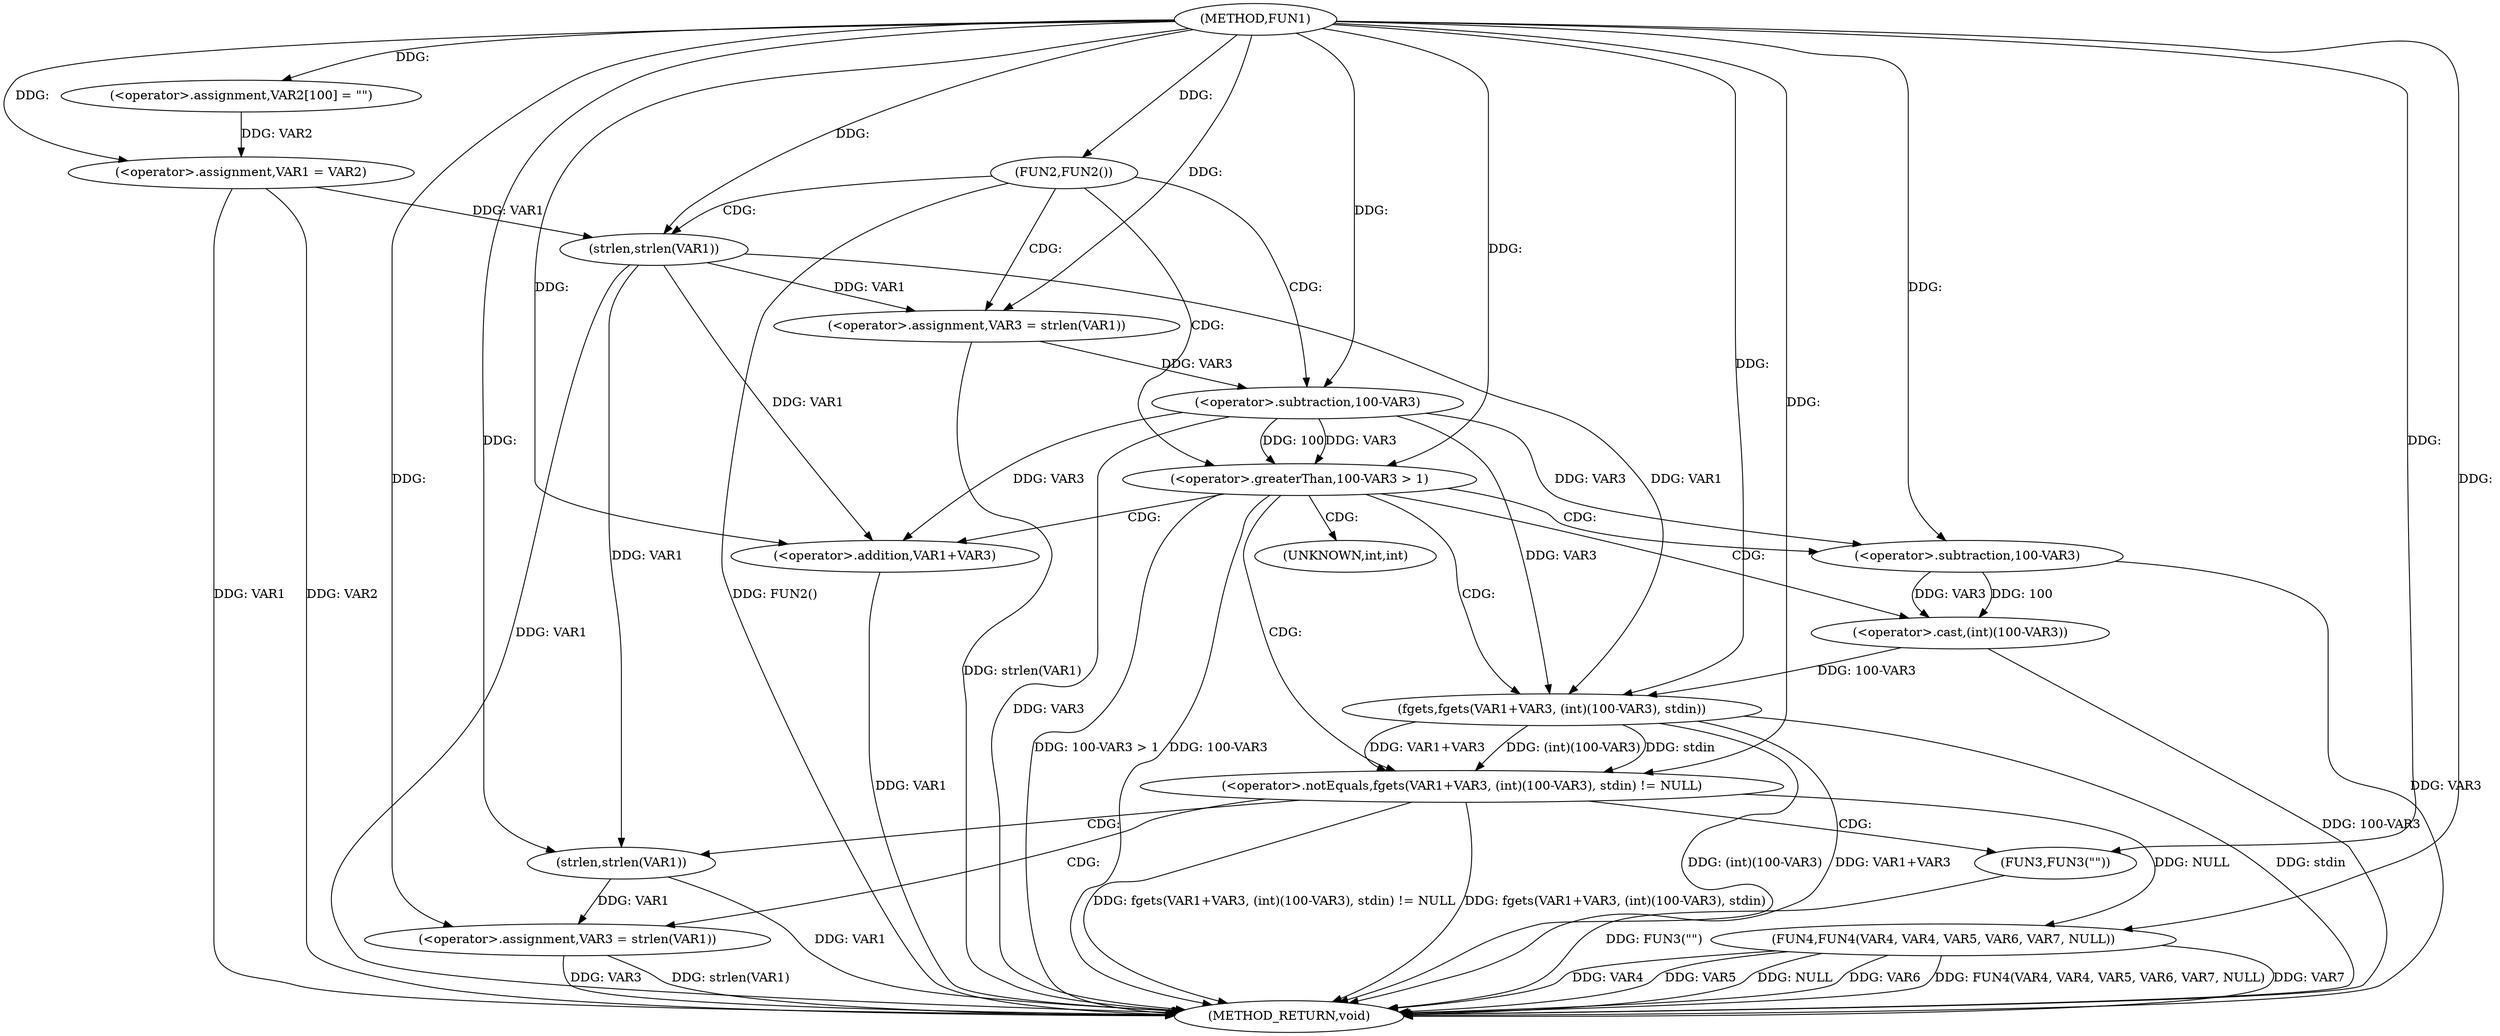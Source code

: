 digraph FUN1 {  
"1000100" [label = "(METHOD,FUN1)" ]
"1000156" [label = "(METHOD_RETURN,void)" ]
"1000104" [label = "(<operator>.assignment,VAR2[100] = \"\")" ]
"1000107" [label = "(<operator>.assignment,VAR1 = VAR2)" ]
"1000111" [label = "(FUN2,FUN2())" ]
"1000115" [label = "(<operator>.assignment,VAR3 = strlen(VAR1))" ]
"1000117" [label = "(strlen,strlen(VAR1))" ]
"1000120" [label = "(<operator>.greaterThan,100-VAR3 > 1)" ]
"1000121" [label = "(<operator>.subtraction,100-VAR3)" ]
"1000127" [label = "(<operator>.notEquals,fgets(VAR1+VAR3, (int)(100-VAR3), stdin) != NULL)" ]
"1000128" [label = "(fgets,fgets(VAR1+VAR3, (int)(100-VAR3), stdin))" ]
"1000129" [label = "(<operator>.addition,VAR1+VAR3)" ]
"1000132" [label = "(<operator>.cast,(int)(100-VAR3))" ]
"1000134" [label = "(<operator>.subtraction,100-VAR3)" ]
"1000140" [label = "(<operator>.assignment,VAR3 = strlen(VAR1))" ]
"1000142" [label = "(strlen,strlen(VAR1))" ]
"1000147" [label = "(FUN3,FUN3(\"\"))" ]
"1000149" [label = "(FUN4,FUN4(VAR4, VAR4, VAR5, VAR6, VAR7, NULL))" ]
"1000133" [label = "(UNKNOWN,int,int)" ]
  "1000115" -> "1000156"  [ label = "DDG: strlen(VAR1)"] 
  "1000129" -> "1000156"  [ label = "DDG: VAR1"] 
  "1000140" -> "1000156"  [ label = "DDG: strlen(VAR1)"] 
  "1000107" -> "1000156"  [ label = "DDG: VAR1"] 
  "1000149" -> "1000156"  [ label = "DDG: FUN4(VAR4, VAR4, VAR5, VAR6, VAR7, NULL)"] 
  "1000117" -> "1000156"  [ label = "DDG: VAR1"] 
  "1000149" -> "1000156"  [ label = "DDG: VAR7"] 
  "1000120" -> "1000156"  [ label = "DDG: 100-VAR3 > 1"] 
  "1000149" -> "1000156"  [ label = "DDG: VAR4"] 
  "1000127" -> "1000156"  [ label = "DDG: fgets(VAR1+VAR3, (int)(100-VAR3), stdin)"] 
  "1000121" -> "1000156"  [ label = "DDG: VAR3"] 
  "1000128" -> "1000156"  [ label = "DDG: (int)(100-VAR3)"] 
  "1000140" -> "1000156"  [ label = "DDG: VAR3"] 
  "1000149" -> "1000156"  [ label = "DDG: VAR5"] 
  "1000128" -> "1000156"  [ label = "DDG: VAR1+VAR3"] 
  "1000149" -> "1000156"  [ label = "DDG: NULL"] 
  "1000132" -> "1000156"  [ label = "DDG: 100-VAR3"] 
  "1000120" -> "1000156"  [ label = "DDG: 100-VAR3"] 
  "1000127" -> "1000156"  [ label = "DDG: fgets(VAR1+VAR3, (int)(100-VAR3), stdin) != NULL"] 
  "1000149" -> "1000156"  [ label = "DDG: VAR6"] 
  "1000142" -> "1000156"  [ label = "DDG: VAR1"] 
  "1000134" -> "1000156"  [ label = "DDG: VAR3"] 
  "1000147" -> "1000156"  [ label = "DDG: FUN3(\"\")"] 
  "1000111" -> "1000156"  [ label = "DDG: FUN2()"] 
  "1000128" -> "1000156"  [ label = "DDG: stdin"] 
  "1000107" -> "1000156"  [ label = "DDG: VAR2"] 
  "1000100" -> "1000104"  [ label = "DDG: "] 
  "1000104" -> "1000107"  [ label = "DDG: VAR2"] 
  "1000100" -> "1000107"  [ label = "DDG: "] 
  "1000100" -> "1000111"  [ label = "DDG: "] 
  "1000117" -> "1000115"  [ label = "DDG: VAR1"] 
  "1000100" -> "1000115"  [ label = "DDG: "] 
  "1000107" -> "1000117"  [ label = "DDG: VAR1"] 
  "1000100" -> "1000117"  [ label = "DDG: "] 
  "1000121" -> "1000120"  [ label = "DDG: 100"] 
  "1000121" -> "1000120"  [ label = "DDG: VAR3"] 
  "1000100" -> "1000121"  [ label = "DDG: "] 
  "1000115" -> "1000121"  [ label = "DDG: VAR3"] 
  "1000100" -> "1000120"  [ label = "DDG: "] 
  "1000128" -> "1000127"  [ label = "DDG: VAR1+VAR3"] 
  "1000128" -> "1000127"  [ label = "DDG: (int)(100-VAR3)"] 
  "1000128" -> "1000127"  [ label = "DDG: stdin"] 
  "1000117" -> "1000128"  [ label = "DDG: VAR1"] 
  "1000100" -> "1000128"  [ label = "DDG: "] 
  "1000121" -> "1000128"  [ label = "DDG: VAR3"] 
  "1000117" -> "1000129"  [ label = "DDG: VAR1"] 
  "1000100" -> "1000129"  [ label = "DDG: "] 
  "1000121" -> "1000129"  [ label = "DDG: VAR3"] 
  "1000132" -> "1000128"  [ label = "DDG: 100-VAR3"] 
  "1000134" -> "1000132"  [ label = "DDG: 100"] 
  "1000134" -> "1000132"  [ label = "DDG: VAR3"] 
  "1000100" -> "1000134"  [ label = "DDG: "] 
  "1000121" -> "1000134"  [ label = "DDG: VAR3"] 
  "1000100" -> "1000127"  [ label = "DDG: "] 
  "1000142" -> "1000140"  [ label = "DDG: VAR1"] 
  "1000100" -> "1000140"  [ label = "DDG: "] 
  "1000100" -> "1000142"  [ label = "DDG: "] 
  "1000117" -> "1000142"  [ label = "DDG: VAR1"] 
  "1000100" -> "1000147"  [ label = "DDG: "] 
  "1000100" -> "1000149"  [ label = "DDG: "] 
  "1000127" -> "1000149"  [ label = "DDG: NULL"] 
  "1000111" -> "1000121"  [ label = "CDG: "] 
  "1000111" -> "1000120"  [ label = "CDG: "] 
  "1000111" -> "1000117"  [ label = "CDG: "] 
  "1000111" -> "1000115"  [ label = "CDG: "] 
  "1000120" -> "1000127"  [ label = "CDG: "] 
  "1000120" -> "1000132"  [ label = "CDG: "] 
  "1000120" -> "1000128"  [ label = "CDG: "] 
  "1000120" -> "1000129"  [ label = "CDG: "] 
  "1000120" -> "1000133"  [ label = "CDG: "] 
  "1000120" -> "1000134"  [ label = "CDG: "] 
  "1000127" -> "1000142"  [ label = "CDG: "] 
  "1000127" -> "1000147"  [ label = "CDG: "] 
  "1000127" -> "1000140"  [ label = "CDG: "] 
}
